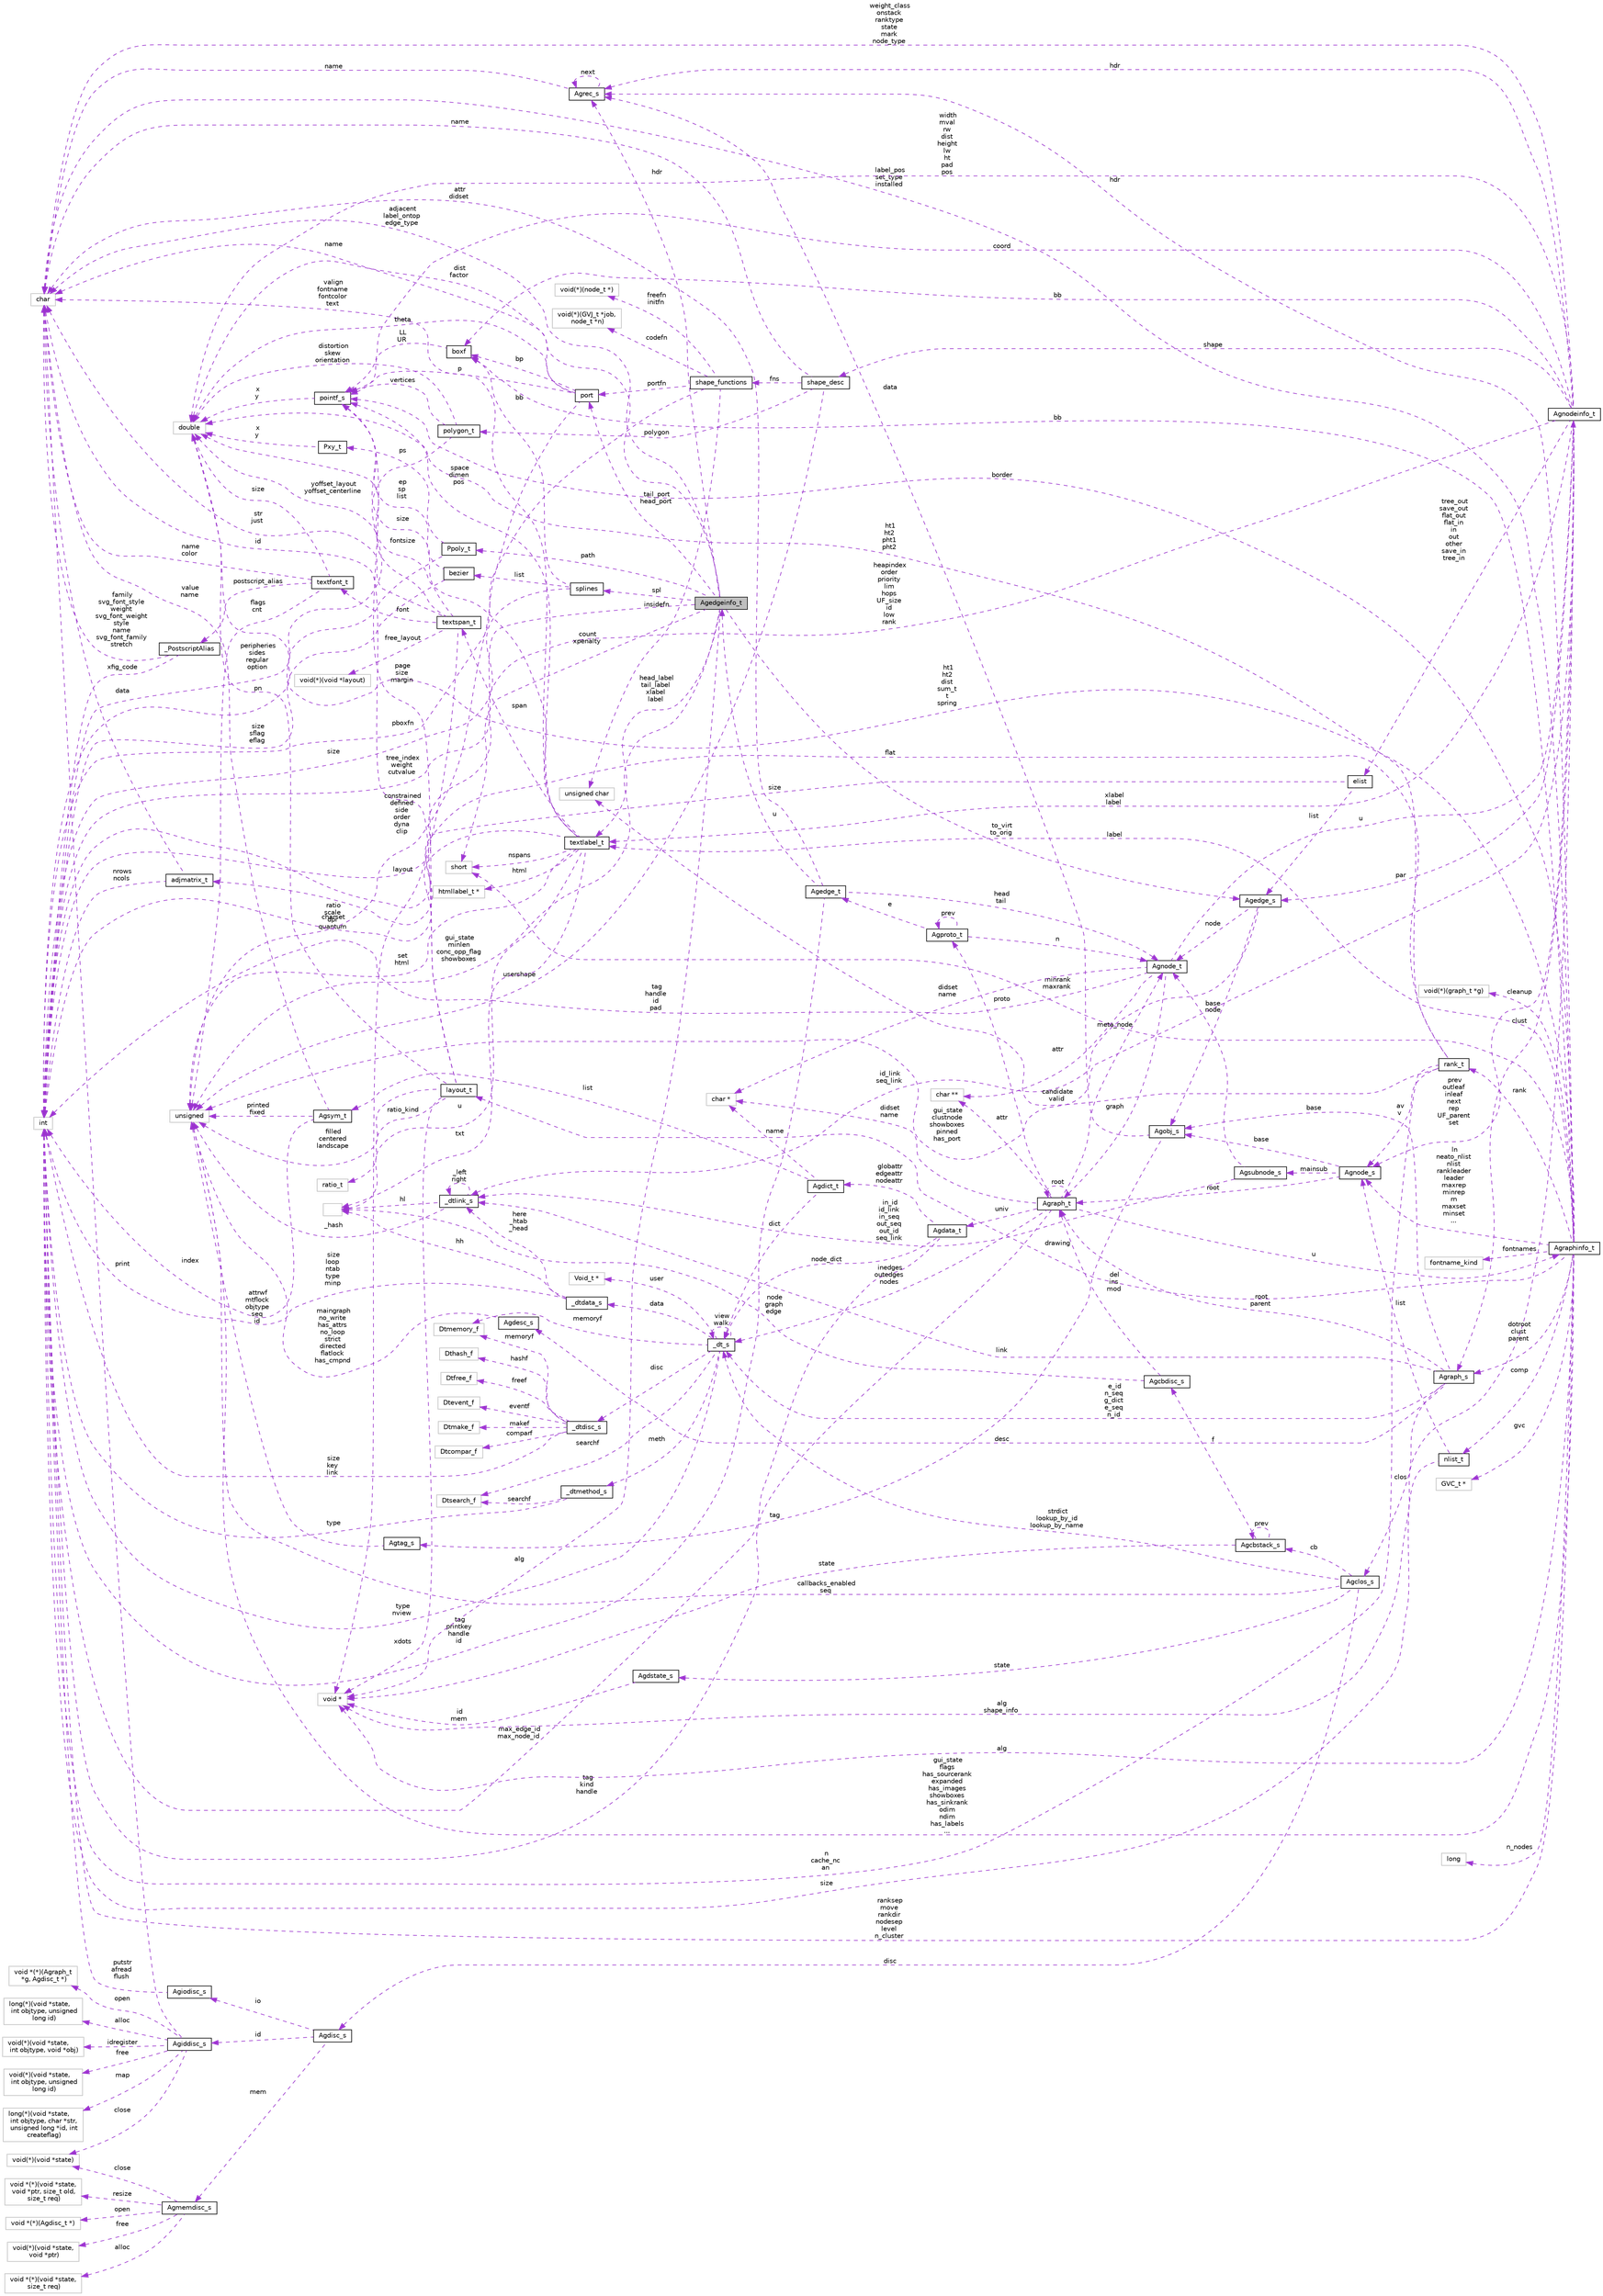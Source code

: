 digraph "Agedgeinfo_t"
{
  bgcolor="transparent";
  edge [fontname="Helvetica",fontsize="10",labelfontname="Helvetica",labelfontsize="10"];
  node [fontname="Helvetica",fontsize="10",shape=record];
  rankdir="LR";
  Node1 [label="Agedgeinfo_t",height=0.2,width=0.4,color="black", fillcolor="grey75", style="filled", fontcolor="black"];
  Node2 -> Node1 [dir="back",color="darkorchid3",fontsize="10",style="dashed",label=" hdr" ,fontname="Helvetica"];
  Node2 [label="Agrec_s",height=0.2,width=0.4,color="black",URL="$structAgrec__s.html"];
  Node2 -> Node2 [dir="back",color="darkorchid3",fontsize="10",style="dashed",label=" next" ,fontname="Helvetica"];
  Node3 -> Node2 [dir="back",color="darkorchid3",fontsize="10",style="dashed",label=" name" ,fontname="Helvetica"];
  Node3 [label="char",height=0.2,width=0.4,color="grey75"];
  Node4 -> Node1 [dir="back",color="darkorchid3",fontsize="10",style="dashed",label=" tail_port\nhead_port" ,fontname="Helvetica"];
  Node4 [label="port",height=0.2,width=0.4,color="black",URL="$structport.html"];
  Node5 -> Node4 [dir="back",color="darkorchid3",fontsize="10",style="dashed",label=" theta" ,fontname="Helvetica"];
  Node5 [label="double",height=0.2,width=0.4,color="grey75"];
  Node3 -> Node4 [dir="back",color="darkorchid3",fontsize="10",style="dashed",label=" name" ,fontname="Helvetica"];
  Node6 -> Node4 [dir="back",color="darkorchid3",fontsize="10",style="dashed",label=" bp" ,fontname="Helvetica"];
  Node6 [label="boxf",height=0.2,width=0.4,color="black",URL="$structboxf.html"];
  Node7 -> Node6 [dir="back",color="darkorchid3",fontsize="10",style="dashed",label=" LL\nUR" ,fontname="Helvetica"];
  Node7 [label="pointf_s",height=0.2,width=0.4,color="black",URL="$structpointf__s.html"];
  Node5 -> Node7 [dir="back",color="darkorchid3",fontsize="10",style="dashed",label=" x\ny" ,fontname="Helvetica"];
  Node8 -> Node4 [dir="back",color="darkorchid3",fontsize="10",style="dashed",label=" constrained\ndefined\nside\norder\ndyna\nclip" ,fontname="Helvetica"];
  Node8 [label="unsigned",height=0.2,width=0.4,color="grey75"];
  Node7 -> Node4 [dir="back",color="darkorchid3",fontsize="10",style="dashed",label=" p" ,fontname="Helvetica"];
  Node9 -> Node1 [dir="back",color="darkorchid3",fontsize="10",style="dashed",label=" path" ,fontname="Helvetica"];
  Node9 [label="Ppoly_t",height=0.2,width=0.4,color="black",URL="$structPpoly__t.html"];
  Node10 -> Node9 [dir="back",color="darkorchid3",fontsize="10",style="dashed",label=" ps" ,fontname="Helvetica"];
  Node10 [label="Pxy_t",height=0.2,width=0.4,color="black",URL="$structPxy__t.html"];
  Node5 -> Node10 [dir="back",color="darkorchid3",fontsize="10",style="dashed",label=" x\ny" ,fontname="Helvetica"];
  Node11 -> Node9 [dir="back",color="darkorchid3",fontsize="10",style="dashed",label=" pn" ,fontname="Helvetica"];
  Node11 [label="int",height=0.2,width=0.4,color="grey75"];
  Node5 -> Node1 [dir="back",color="darkorchid3",fontsize="10",style="dashed",label=" dist\nfactor" ,fontname="Helvetica"];
  Node12 -> Node1 [dir="back",color="darkorchid3",fontsize="10",style="dashed",label=" head_label\ntail_label\nxlabel\nlabel" ,fontname="Helvetica"];
  Node12 [label="textlabel_t",height=0.2,width=0.4,color="black",URL="$structtextlabel__t.html"];
  Node13 -> Node12 [dir="back",color="darkorchid3",fontsize="10",style="dashed",label=" html" ,fontname="Helvetica"];
  Node13 [label="htmllabel_t *",height=0.2,width=0.4,color="grey75"];
  Node5 -> Node12 [dir="back",color="darkorchid3",fontsize="10",style="dashed",label=" fontsize" ,fontname="Helvetica"];
  Node14 -> Node12 [dir="back",color="darkorchid3",fontsize="10",style="dashed",label=" nspans" ,fontname="Helvetica"];
  Node14 [label="short",height=0.2,width=0.4,color="grey75"];
  Node3 -> Node12 [dir="back",color="darkorchid3",fontsize="10",style="dashed",label=" valign\nfontname\nfontcolor\ntext" ,fontname="Helvetica"];
  Node15 -> Node12 [dir="back",color="darkorchid3",fontsize="10",style="dashed",label=" u" ,fontname="Helvetica"];
  Node15 [label="",height=0.2,width=0.4,color="grey75"];
  Node11 -> Node12 [dir="back",color="darkorchid3",fontsize="10",style="dashed",label=" charset" ,fontname="Helvetica"];
  Node15 -> Node12 [dir="back",color="darkorchid3",fontsize="10",style="dashed",label=" txt" ,fontname="Helvetica"];
  Node8 -> Node12 [dir="back",color="darkorchid3",fontsize="10",style="dashed",label=" set\nhtml" ,fontname="Helvetica"];
  Node16 -> Node12 [dir="back",color="darkorchid3",fontsize="10",style="dashed",label=" span" ,fontname="Helvetica"];
  Node16 [label="textspan_t",height=0.2,width=0.4,color="black",URL="$structtextspan__t.html"];
  Node17 -> Node16 [dir="back",color="darkorchid3",fontsize="10",style="dashed",label=" free_layout" ,fontname="Helvetica"];
  Node17 [label="void(*)(void *layout)",height=0.2,width=0.4,color="grey75"];
  Node5 -> Node16 [dir="back",color="darkorchid3",fontsize="10",style="dashed",label=" yoffset_layout\nyoffset_centerline" ,fontname="Helvetica"];
  Node18 -> Node16 [dir="back",color="darkorchid3",fontsize="10",style="dashed",label=" font" ,fontname="Helvetica"];
  Node18 [label="textfont_t",height=0.2,width=0.4,color="black",URL="$structtextfont__t.html"];
  Node5 -> Node18 [dir="back",color="darkorchid3",fontsize="10",style="dashed",label=" size" ,fontname="Helvetica"];
  Node3 -> Node18 [dir="back",color="darkorchid3",fontsize="10",style="dashed",label=" name\ncolor" ,fontname="Helvetica"];
  Node19 -> Node18 [dir="back",color="darkorchid3",fontsize="10",style="dashed",label=" postscript_alias" ,fontname="Helvetica"];
  Node19 [label="_PostscriptAlias",height=0.2,width=0.4,color="black",URL="$struct__PostscriptAlias.html"];
  Node3 -> Node19 [dir="back",color="darkorchid3",fontsize="10",style="dashed",label=" family\nsvg_font_style\nweight\nsvg_font_weight\nstyle\nname\nsvg_font_family\nstretch" ,fontname="Helvetica"];
  Node11 -> Node19 [dir="back",color="darkorchid3",fontsize="10",style="dashed",label=" xfig_code" ,fontname="Helvetica"];
  Node8 -> Node18 [dir="back",color="darkorchid3",fontsize="10",style="dashed",label=" flags\ncnt" ,fontname="Helvetica"];
  Node3 -> Node16 [dir="back",color="darkorchid3",fontsize="10",style="dashed",label=" str\njust" ,fontname="Helvetica"];
  Node20 -> Node16 [dir="back",color="darkorchid3",fontsize="10",style="dashed",label=" layout" ,fontname="Helvetica"];
  Node20 [label="void *",height=0.2,width=0.4,color="grey75"];
  Node7 -> Node16 [dir="back",color="darkorchid3",fontsize="10",style="dashed",label=" size" ,fontname="Helvetica"];
  Node7 -> Node12 [dir="back",color="darkorchid3",fontsize="10",style="dashed",label=" space\ndimen\npos" ,fontname="Helvetica"];
  Node21 -> Node1 [dir="back",color="darkorchid3",fontsize="10",style="dashed",label=" spl" ,fontname="Helvetica"];
  Node21 [label="splines",height=0.2,width=0.4,color="black",URL="$structsplines.html"];
  Node11 -> Node21 [dir="back",color="darkorchid3",fontsize="10",style="dashed",label=" size" ,fontname="Helvetica"];
  Node6 -> Node21 [dir="back",color="darkorchid3",fontsize="10",style="dashed",label=" bb" ,fontname="Helvetica"];
  Node22 -> Node21 [dir="back",color="darkorchid3",fontsize="10",style="dashed",label=" list" ,fontname="Helvetica"];
  Node22 [label="bezier",height=0.2,width=0.4,color="black",URL="$structbezier.html"];
  Node11 -> Node22 [dir="back",color="darkorchid3",fontsize="10",style="dashed",label=" size\nsflag\neflag" ,fontname="Helvetica"];
  Node7 -> Node22 [dir="back",color="darkorchid3",fontsize="10",style="dashed",label=" ep\nsp\nlist" ,fontname="Helvetica"];
  Node14 -> Node1 [dir="back",color="darkorchid3",fontsize="10",style="dashed",label=" count\nxpenalty" ,fontname="Helvetica"];
  Node3 -> Node1 [dir="back",color="darkorchid3",fontsize="10",style="dashed",label=" adjacent\nlabel_ontop\nedge_type" ,fontname="Helvetica"];
  Node11 -> Node1 [dir="back",color="darkorchid3",fontsize="10",style="dashed",label=" tree_index\nweight\ncutvalue" ,fontname="Helvetica"];
  Node8 -> Node1 [dir="back",color="darkorchid3",fontsize="10",style="dashed",label=" gui_state\nminlen\nconc_opp_flag\nshowboxes" ,fontname="Helvetica"];
  Node20 -> Node1 [dir="back",color="darkorchid3",fontsize="10",style="dashed",label=" alg" ,fontname="Helvetica"];
  Node23 -> Node1 [dir="back",color="darkorchid3",fontsize="10",style="dashed",label=" to_virt\nto_orig" ,fontname="Helvetica"];
  Node23 [label="Agedge_s",height=0.2,width=0.4,color="black",URL="$structAgedge__s.html"];
  Node24 -> Node23 [dir="back",color="darkorchid3",fontsize="10",style="dashed",label=" id_link\nseq_link" ,fontname="Helvetica"];
  Node24 [label="_dtlink_s",height=0.2,width=0.4,color="black",URL="$struct__dtlink__s.html"];
  Node24 -> Node24 [dir="back",color="darkorchid3",fontsize="10",style="dashed",label=" _left\nright" ,fontname="Helvetica"];
  Node15 -> Node24 [dir="back",color="darkorchid3",fontsize="10",style="dashed",label=" hl" ,fontname="Helvetica"];
  Node8 -> Node24 [dir="back",color="darkorchid3",fontsize="10",style="dashed",label=" _hash" ,fontname="Helvetica"];
  Node25 -> Node23 [dir="back",color="darkorchid3",fontsize="10",style="dashed",label=" node" ,fontname="Helvetica"];
  Node25 [label="Agnode_t",height=0.2,width=0.4,color="black",URL="$structAgnode__t.html"];
  Node26 -> Node25 [dir="back",color="darkorchid3",fontsize="10",style="dashed",label=" u" ,fontname="Helvetica"];
  Node26 [label="Agnodeinfo_t",height=0.2,width=0.4,color="black",URL="$structAgnodeinfo__t.html"];
  Node2 -> Node26 [dir="back",color="darkorchid3",fontsize="10",style="dashed",label=" hdr" ,fontname="Helvetica"];
  Node12 -> Node26 [dir="back",color="darkorchid3",fontsize="10",style="dashed",label=" xlabel\nlabel" ,fontname="Helvetica"];
  Node5 -> Node26 [dir="back",color="darkorchid3",fontsize="10",style="dashed",label=" width\nmval\nrw\ndist\nheight\nlw\nht\npad\npos" ,fontname="Helvetica"];
  Node27 -> Node26 [dir="back",color="darkorchid3",fontsize="10",style="dashed",label=" clust" ,fontname="Helvetica"];
  Node27 [label="Agraph_s",height=0.2,width=0.4,color="black",URL="$structAgraph__s.html"];
  Node24 -> Node27 [dir="back",color="darkorchid3",fontsize="10",style="dashed",label=" link" ,fontname="Helvetica"];
  Node28 -> Node27 [dir="back",color="darkorchid3",fontsize="10",style="dashed",label=" root\nparent" ,fontname="Helvetica"];
  Node28 [label="Agraph_t",height=0.2,width=0.4,color="black",URL="$structAgraph__t.html"];
  Node29 -> Node28 [dir="back",color="darkorchid3",fontsize="10",style="dashed",label=" attr" ,fontname="Helvetica"];
  Node29 [label="char **",height=0.2,width=0.4,color="grey75"];
  Node28 -> Node28 [dir="back",color="darkorchid3",fontsize="10",style="dashed",label=" root" ,fontname="Helvetica"];
  Node25 -> Node28 [dir="back",color="darkorchid3",fontsize="10",style="dashed",label=" meta_node" ,fontname="Helvetica"];
  Node30 -> Node28 [dir="back",color="darkorchid3",fontsize="10",style="dashed",label=" u" ,fontname="Helvetica"];
  Node30 [label="Agraphinfo_t",height=0.2,width=0.4,color="black",URL="$structAgraphinfo__t.html"];
  Node31 -> Node30 [dir="back",color="darkorchid3",fontsize="10",style="dashed",label=" cleanup" ,fontname="Helvetica"];
  Node31 [label="void(*)(graph_t *g)",height=0.2,width=0.4,color="grey75"];
  Node2 -> Node30 [dir="back",color="darkorchid3",fontsize="10",style="dashed",label=" hdr" ,fontname="Helvetica"];
  Node32 -> Node30 [dir="back",color="darkorchid3",fontsize="10",style="dashed",label=" rank" ,fontname="Helvetica"];
  Node32 [label="rank_t",height=0.2,width=0.4,color="black",URL="$structrank__t.html"];
  Node5 -> Node32 [dir="back",color="darkorchid3",fontsize="10",style="dashed",label=" ht1\nht2\npht1\npht2" ,fontname="Helvetica"];
  Node33 -> Node32 [dir="back",color="darkorchid3",fontsize="10",style="dashed",label=" candidate\nvalid" ,fontname="Helvetica"];
  Node33 [label="unsigned char",height=0.2,width=0.4,color="grey75"];
  Node34 -> Node32 [dir="back",color="darkorchid3",fontsize="10",style="dashed",label=" av\nv" ,fontname="Helvetica"];
  Node34 [label="Agnode_s",height=0.2,width=0.4,color="black",URL="$structAgnode__s.html"];
  Node28 -> Node34 [dir="back",color="darkorchid3",fontsize="10",style="dashed",label=" root" ,fontname="Helvetica"];
  Node35 -> Node34 [dir="back",color="darkorchid3",fontsize="10",style="dashed",label=" base" ,fontname="Helvetica"];
  Node35 [label="Agobj_s",height=0.2,width=0.4,color="black",URL="$structAgobj__s.html"];
  Node2 -> Node35 [dir="back",color="darkorchid3",fontsize="10",style="dashed",label=" data" ,fontname="Helvetica"];
  Node36 -> Node35 [dir="back",color="darkorchid3",fontsize="10",style="dashed",label=" tag" ,fontname="Helvetica"];
  Node36 [label="Agtag_s",height=0.2,width=0.4,color="black",URL="$structAgtag__s.html"];
  Node8 -> Node36 [dir="back",color="darkorchid3",fontsize="10",style="dashed",label=" attrwf\nmtflock\nobjtype\nseq\nid" ,fontname="Helvetica"];
  Node37 -> Node34 [dir="back",color="darkorchid3",fontsize="10",style="dashed",label=" mainsub" ,fontname="Helvetica"];
  Node37 [label="Agsubnode_s",height=0.2,width=0.4,color="black",URL="$structAgsubnode__s.html"];
  Node24 -> Node37 [dir="back",color="darkorchid3",fontsize="10",style="dashed",label=" in_id\nid_link\nin_seq\nout_seq\nout_id\nseq_link" ,fontname="Helvetica"];
  Node25 -> Node37 [dir="back",color="darkorchid3",fontsize="10",style="dashed",label=" node" ,fontname="Helvetica"];
  Node11 -> Node32 [dir="back",color="darkorchid3",fontsize="10",style="dashed",label=" n\ncache_nc\nan" ,fontname="Helvetica"];
  Node38 -> Node32 [dir="back",color="darkorchid3",fontsize="10",style="dashed",label=" flat" ,fontname="Helvetica"];
  Node38 [label="adjmatrix_t",height=0.2,width=0.4,color="black",URL="$structadjmatrix__t.html"];
  Node3 -> Node38 [dir="back",color="darkorchid3",fontsize="10",style="dashed",label=" data" ,fontname="Helvetica"];
  Node11 -> Node38 [dir="back",color="darkorchid3",fontsize="10",style="dashed",label=" nrows\nncols" ,fontname="Helvetica"];
  Node39 -> Node30 [dir="back",color="darkorchid3",fontsize="10",style="dashed",label=" drawing" ,fontname="Helvetica"];
  Node39 [label="layout_t",height=0.2,width=0.4,color="black",URL="$structlayout__t.html"];
  Node40 -> Node39 [dir="back",color="darkorchid3",fontsize="10",style="dashed",label=" ratio_kind" ,fontname="Helvetica"];
  Node40 [label="ratio_t",height=0.2,width=0.4,color="grey75"];
  Node5 -> Node39 [dir="back",color="darkorchid3",fontsize="10",style="dashed",label=" ratio\nscale\ndpi\nquantum" ,fontname="Helvetica"];
  Node3 -> Node39 [dir="back",color="darkorchid3",fontsize="10",style="dashed",label=" id" ,fontname="Helvetica"];
  Node8 -> Node39 [dir="back",color="darkorchid3",fontsize="10",style="dashed",label=" filled\ncentered\nlandscape" ,fontname="Helvetica"];
  Node20 -> Node39 [dir="back",color="darkorchid3",fontsize="10",style="dashed",label=" xdots" ,fontname="Helvetica"];
  Node7 -> Node39 [dir="back",color="darkorchid3",fontsize="10",style="dashed",label=" page\nsize\nmargin" ,fontname="Helvetica"];
  Node41 -> Node30 [dir="back",color="darkorchid3",fontsize="10",style="dashed",label=" fontnames" ,fontname="Helvetica"];
  Node41 [label="fontname_kind",height=0.2,width=0.4,color="grey75"];
  Node5 -> Node30 [dir="back",color="darkorchid3",fontsize="10",style="dashed",label=" ht1\nht2\ndist\nsum_t\nt\nspring" ,fontname="Helvetica"];
  Node12 -> Node30 [dir="back",color="darkorchid3",fontsize="10",style="dashed",label=" label" ,fontname="Helvetica"];
  Node27 -> Node30 [dir="back",color="darkorchid3",fontsize="10",style="dashed",label=" dotroot\nclust\nparent" ,fontname="Helvetica"];
  Node34 -> Node30 [dir="back",color="darkorchid3",fontsize="10",style="dashed",label=" ln\nneato_nlist\nnlist\nrankleader\nleader\nmaxrep\nminrep\nrn\nmaxset\nminset\n..." ,fontname="Helvetica"];
  Node3 -> Node30 [dir="back",color="darkorchid3",fontsize="10",style="dashed",label=" label_pos\nset_type\ninstalled" ,fontname="Helvetica"];
  Node14 -> Node30 [dir="back",color="darkorchid3",fontsize="10",style="dashed",label=" minrank\nmaxrank" ,fontname="Helvetica"];
  Node42 -> Node30 [dir="back",color="darkorchid3",fontsize="10",style="dashed",label=" comp" ,fontname="Helvetica"];
  Node42 [label="nlist_t",height=0.2,width=0.4,color="black",URL="$structnlist__t.html"];
  Node34 -> Node42 [dir="back",color="darkorchid3",fontsize="10",style="dashed",label=" list" ,fontname="Helvetica"];
  Node11 -> Node42 [dir="back",color="darkorchid3",fontsize="10",style="dashed",label=" size" ,fontname="Helvetica"];
  Node11 -> Node30 [dir="back",color="darkorchid3",fontsize="10",style="dashed",label=" ranksep\nmove\nrankdir\nnodesep\nlevel\nn_cluster" ,fontname="Helvetica"];
  Node6 -> Node30 [dir="back",color="darkorchid3",fontsize="10",style="dashed",label=" bb" ,fontname="Helvetica"];
  Node43 -> Node30 [dir="back",color="darkorchid3",fontsize="10",style="dashed",label=" n_nodes" ,fontname="Helvetica"];
  Node43 [label="long",height=0.2,width=0.4,color="grey75"];
  Node8 -> Node30 [dir="back",color="darkorchid3",fontsize="10",style="dashed",label=" gui_state\nflags\nhas_sourcerank\nexpanded\nhas_images\nshowboxes\nhas_sinkrank\nodim\nndim\nhas_labels\n..." ,fontname="Helvetica"];
  Node44 -> Node30 [dir="back",color="darkorchid3",fontsize="10",style="dashed",label=" gvc" ,fontname="Helvetica"];
  Node44 [label="GVC_t *",height=0.2,width=0.4,color="grey75"];
  Node20 -> Node30 [dir="back",color="darkorchid3",fontsize="10",style="dashed",label=" alg" ,fontname="Helvetica"];
  Node7 -> Node30 [dir="back",color="darkorchid3",fontsize="10",style="dashed",label=" border" ,fontname="Helvetica"];
  Node45 -> Node28 [dir="back",color="darkorchid3",fontsize="10",style="dashed",label=" proto" ,fontname="Helvetica"];
  Node45 [label="Agproto_t",height=0.2,width=0.4,color="black",URL="$structAgproto__t.html"];
  Node46 -> Node45 [dir="back",color="darkorchid3",fontsize="10",style="dashed",label=" e" ,fontname="Helvetica"];
  Node46 [label="Agedge_t",height=0.2,width=0.4,color="black",URL="$structAgedge__t.html"];
  Node25 -> Node46 [dir="back",color="darkorchid3",fontsize="10",style="dashed",label=" head\ntail" ,fontname="Helvetica"];
  Node3 -> Node46 [dir="back",color="darkorchid3",fontsize="10",style="dashed",label=" attr\ndidset" ,fontname="Helvetica"];
  Node11 -> Node46 [dir="back",color="darkorchid3",fontsize="10",style="dashed",label=" tag\nprintkey\nhandle\nid" ,fontname="Helvetica"];
  Node1 -> Node46 [dir="back",color="darkorchid3",fontsize="10",style="dashed",label=" u" ,fontname="Helvetica"];
  Node25 -> Node45 [dir="back",color="darkorchid3",fontsize="10",style="dashed",label=" n" ,fontname="Helvetica"];
  Node45 -> Node45 [dir="back",color="darkorchid3",fontsize="10",style="dashed",label=" prev" ,fontname="Helvetica"];
  Node47 -> Node28 [dir="back",color="darkorchid3",fontsize="10",style="dashed",label=" univ" ,fontname="Helvetica"];
  Node47 [label="Agdata_t",height=0.2,width=0.4,color="black",URL="$structAgdata__t.html"];
  Node48 -> Node47 [dir="back",color="darkorchid3",fontsize="10",style="dashed",label=" globattr\nedgeattr\nnodeattr" ,fontname="Helvetica"];
  Node48 [label="Agdict_t",height=0.2,width=0.4,color="black",URL="$structAgdict__t.html"];
  Node49 -> Node48 [dir="back",color="darkorchid3",fontsize="10",style="dashed",label=" list" ,fontname="Helvetica"];
  Node49 [label="Agsym_t",height=0.2,width=0.4,color="black",URL="$structAgsym__t.html"];
  Node3 -> Node49 [dir="back",color="darkorchid3",fontsize="10",style="dashed",label=" value\nname" ,fontname="Helvetica"];
  Node11 -> Node49 [dir="back",color="darkorchid3",fontsize="10",style="dashed",label=" index" ,fontname="Helvetica"];
  Node8 -> Node49 [dir="back",color="darkorchid3",fontsize="10",style="dashed",label=" printed\nfixed" ,fontname="Helvetica"];
  Node50 -> Node48 [dir="back",color="darkorchid3",fontsize="10",style="dashed",label=" dict" ,fontname="Helvetica"];
  Node50 [label="_dt_s",height=0.2,width=0.4,color="black",URL="$struct__dt__s.html"];
  Node51 -> Node50 [dir="back",color="darkorchid3",fontsize="10",style="dashed",label=" disc" ,fontname="Helvetica"];
  Node51 [label="_dtdisc_s",height=0.2,width=0.4,color="black",URL="$struct__dtdisc__s.html"];
  Node52 -> Node51 [dir="back",color="darkorchid3",fontsize="10",style="dashed",label=" freef" ,fontname="Helvetica"];
  Node52 [label="Dtfree_f",height=0.2,width=0.4,color="grey75"];
  Node53 -> Node51 [dir="back",color="darkorchid3",fontsize="10",style="dashed",label=" eventf" ,fontname="Helvetica"];
  Node53 [label="Dtevent_f",height=0.2,width=0.4,color="grey75"];
  Node54 -> Node51 [dir="back",color="darkorchid3",fontsize="10",style="dashed",label=" makef" ,fontname="Helvetica"];
  Node54 [label="Dtmake_f",height=0.2,width=0.4,color="grey75"];
  Node55 -> Node51 [dir="back",color="darkorchid3",fontsize="10",style="dashed",label=" comparf" ,fontname="Helvetica"];
  Node55 [label="Dtcompar_f",height=0.2,width=0.4,color="grey75"];
  Node11 -> Node51 [dir="back",color="darkorchid3",fontsize="10",style="dashed",label=" size\nkey\nlink" ,fontname="Helvetica"];
  Node56 -> Node51 [dir="back",color="darkorchid3",fontsize="10",style="dashed",label=" memoryf" ,fontname="Helvetica"];
  Node56 [label="Dtmemory_f",height=0.2,width=0.4,color="grey75"];
  Node57 -> Node51 [dir="back",color="darkorchid3",fontsize="10",style="dashed",label=" hashf" ,fontname="Helvetica"];
  Node57 [label="Dthash_f",height=0.2,width=0.4,color="grey75"];
  Node58 -> Node50 [dir="back",color="darkorchid3",fontsize="10",style="dashed",label=" data" ,fontname="Helvetica"];
  Node58 [label="_dtdata_s",height=0.2,width=0.4,color="black",URL="$struct__dtdata__s.html"];
  Node15 -> Node58 [dir="back",color="darkorchid3",fontsize="10",style="dashed",label=" hh" ,fontname="Helvetica"];
  Node24 -> Node58 [dir="back",color="darkorchid3",fontsize="10",style="dashed",label=" here\n_htab\n_head" ,fontname="Helvetica"];
  Node11 -> Node58 [dir="back",color="darkorchid3",fontsize="10",style="dashed",label=" size\nloop\nntab\ntype\nminp" ,fontname="Helvetica"];
  Node59 -> Node50 [dir="back",color="darkorchid3",fontsize="10",style="dashed",label=" user" ,fontname="Helvetica"];
  Node59 [label="Void_t *",height=0.2,width=0.4,color="grey75"];
  Node11 -> Node50 [dir="back",color="darkorchid3",fontsize="10",style="dashed",label=" type\nnview" ,fontname="Helvetica"];
  Node50 -> Node50 [dir="back",color="darkorchid3",fontsize="10",style="dashed",label=" view\nwalk" ,fontname="Helvetica"];
  Node56 -> Node50 [dir="back",color="darkorchid3",fontsize="10",style="dashed",label=" memoryf" ,fontname="Helvetica"];
  Node60 -> Node50 [dir="back",color="darkorchid3",fontsize="10",style="dashed",label=" searchf" ,fontname="Helvetica"];
  Node60 [label="Dtsearch_f",height=0.2,width=0.4,color="grey75"];
  Node61 -> Node50 [dir="back",color="darkorchid3",fontsize="10",style="dashed",label=" meth" ,fontname="Helvetica"];
  Node61 [label="_dtmethod_s",height=0.2,width=0.4,color="black",URL="$struct__dtmethod__s.html"];
  Node11 -> Node61 [dir="back",color="darkorchid3",fontsize="10",style="dashed",label=" type" ,fontname="Helvetica"];
  Node60 -> Node61 [dir="back",color="darkorchid3",fontsize="10",style="dashed",label=" searchf" ,fontname="Helvetica"];
  Node62 -> Node48 [dir="back",color="darkorchid3",fontsize="10",style="dashed",label=" name" ,fontname="Helvetica"];
  Node62 [label="char *",height=0.2,width=0.4,color="grey75"];
  Node11 -> Node47 [dir="back",color="darkorchid3",fontsize="10",style="dashed",label=" max_edge_id\nmax_node_id" ,fontname="Helvetica"];
  Node50 -> Node47 [dir="back",color="darkorchid3",fontsize="10",style="dashed",label=" node_dict" ,fontname="Helvetica"];
  Node11 -> Node28 [dir="back",color="darkorchid3",fontsize="10",style="dashed",label=" tag\nkind\nhandle" ,fontname="Helvetica"];
  Node50 -> Node28 [dir="back",color="darkorchid3",fontsize="10",style="dashed",label=" inedges\noutedges\nnodes" ,fontname="Helvetica"];
  Node62 -> Node28 [dir="back",color="darkorchid3",fontsize="10",style="dashed",label=" didset\nname" ,fontname="Helvetica"];
  Node63 -> Node27 [dir="back",color="darkorchid3",fontsize="10",style="dashed",label=" desc" ,fontname="Helvetica"];
  Node63 [label="Agdesc_s",height=0.2,width=0.4,color="black",URL="$structAgdesc__s.html"];
  Node8 -> Node63 [dir="back",color="darkorchid3",fontsize="10",style="dashed",label=" maingraph\nno_write\nhas_attrs\nno_loop\nstrict\ndirected\nflatlock\nhas_cmpnd" ,fontname="Helvetica"];
  Node35 -> Node27 [dir="back",color="darkorchid3",fontsize="10",style="dashed",label=" base" ,fontname="Helvetica"];
  Node50 -> Node27 [dir="back",color="darkorchid3",fontsize="10",style="dashed",label=" e_id\nn_seq\ng_dict\ne_seq\nn_id" ,fontname="Helvetica"];
  Node64 -> Node27 [dir="back",color="darkorchid3",fontsize="10",style="dashed",label=" clos" ,fontname="Helvetica"];
  Node64 [label="Agclos_s",height=0.2,width=0.4,color="black",URL="$structAgclos__s.html"];
  Node65 -> Node64 [dir="back",color="darkorchid3",fontsize="10",style="dashed",label=" cb" ,fontname="Helvetica"];
  Node65 [label="Agcbstack_s",height=0.2,width=0.4,color="black",URL="$structAgcbstack__s.html"];
  Node65 -> Node65 [dir="back",color="darkorchid3",fontsize="10",style="dashed",label=" prev" ,fontname="Helvetica"];
  Node20 -> Node65 [dir="back",color="darkorchid3",fontsize="10",style="dashed",label=" state" ,fontname="Helvetica"];
  Node66 -> Node65 [dir="back",color="darkorchid3",fontsize="10",style="dashed",label=" f" ,fontname="Helvetica"];
  Node66 [label="Agcbdisc_s",height=0.2,width=0.4,color="black",URL="$structAgcbdisc__s.html"];
  Node28 -> Node66 [dir="back",color="darkorchid3",fontsize="10",style="dashed",label=" del\nins\nmod" ,fontname="Helvetica"];
  Node15 -> Node66 [dir="back",color="darkorchid3",fontsize="10",style="dashed",label=" node\ngraph\nedge" ,fontname="Helvetica"];
  Node67 -> Node64 [dir="back",color="darkorchid3",fontsize="10",style="dashed",label=" disc" ,fontname="Helvetica"];
  Node67 [label="Agdisc_s",height=0.2,width=0.4,color="black",URL="$structAgdisc__s.html"];
  Node68 -> Node67 [dir="back",color="darkorchid3",fontsize="10",style="dashed",label=" io" ,fontname="Helvetica"];
  Node68 [label="Agiodisc_s",height=0.2,width=0.4,color="black",URL="$structAgiodisc__s.html"];
  Node11 -> Node68 [dir="back",color="darkorchid3",fontsize="10",style="dashed",label=" putstr\nafread\nflush" ,fontname="Helvetica"];
  Node69 -> Node67 [dir="back",color="darkorchid3",fontsize="10",style="dashed",label=" id" ,fontname="Helvetica"];
  Node69 [label="Agiddisc_s",height=0.2,width=0.4,color="black",URL="$structAgiddisc__s.html"];
  Node70 -> Node69 [dir="back",color="darkorchid3",fontsize="10",style="dashed",label=" free" ,fontname="Helvetica"];
  Node70 [label="void(*)(void *state,\l int objtype, unsigned\l long id)",height=0.2,width=0.4,color="grey75"];
  Node71 -> Node69 [dir="back",color="darkorchid3",fontsize="10",style="dashed",label=" map" ,fontname="Helvetica"];
  Node71 [label="long(*)(void *state,\l int objtype, char *str,\l unsigned long *id, int\l createflag)",height=0.2,width=0.4,color="grey75"];
  Node72 -> Node69 [dir="back",color="darkorchid3",fontsize="10",style="dashed",label=" open" ,fontname="Helvetica"];
  Node72 [label="void *(*)(Agraph_t\l *g, Agdisc_t *)",height=0.2,width=0.4,color="grey75"];
  Node3 -> Node69 [dir="back",color="darkorchid3",fontsize="10",style="dashed",label=" print" ,fontname="Helvetica"];
  Node73 -> Node69 [dir="back",color="darkorchid3",fontsize="10",style="dashed",label=" alloc" ,fontname="Helvetica"];
  Node73 [label="long(*)(void *state,\l int objtype, unsigned\l long id)",height=0.2,width=0.4,color="grey75"];
  Node74 -> Node69 [dir="back",color="darkorchid3",fontsize="10",style="dashed",label=" close" ,fontname="Helvetica"];
  Node74 [label="void(*)(void *state)",height=0.2,width=0.4,color="grey75"];
  Node75 -> Node69 [dir="back",color="darkorchid3",fontsize="10",style="dashed",label=" idregister" ,fontname="Helvetica"];
  Node75 [label="void(*)(void *state,\l int objtype, void *obj)",height=0.2,width=0.4,color="grey75"];
  Node76 -> Node67 [dir="back",color="darkorchid3",fontsize="10",style="dashed",label=" mem" ,fontname="Helvetica"];
  Node76 [label="Agmemdisc_s",height=0.2,width=0.4,color="black",URL="$structAgmemdisc__s.html"];
  Node77 -> Node76 [dir="back",color="darkorchid3",fontsize="10",style="dashed",label=" free" ,fontname="Helvetica"];
  Node77 [label="void(*)(void *state,\l void *ptr)",height=0.2,width=0.4,color="grey75"];
  Node78 -> Node76 [dir="back",color="darkorchid3",fontsize="10",style="dashed",label=" alloc" ,fontname="Helvetica"];
  Node78 [label="void *(*)(void *state,\l size_t req)",height=0.2,width=0.4,color="grey75"];
  Node74 -> Node76 [dir="back",color="darkorchid3",fontsize="10",style="dashed",label=" close" ,fontname="Helvetica"];
  Node79 -> Node76 [dir="back",color="darkorchid3",fontsize="10",style="dashed",label=" resize" ,fontname="Helvetica"];
  Node79 [label="void *(*)(void *state,\l void *ptr, size_t old,\l size_t req)",height=0.2,width=0.4,color="grey75"];
  Node80 -> Node76 [dir="back",color="darkorchid3",fontsize="10",style="dashed",label=" open" ,fontname="Helvetica"];
  Node80 [label="void *(*)(Agdisc_t *)",height=0.2,width=0.4,color="grey75"];
  Node50 -> Node64 [dir="back",color="darkorchid3",fontsize="10",style="dashed",label=" strdict\nlookup_by_id\nlookup_by_name" ,fontname="Helvetica"];
  Node8 -> Node64 [dir="back",color="darkorchid3",fontsize="10",style="dashed",label=" callbacks_enabled\nseq" ,fontname="Helvetica"];
  Node81 -> Node64 [dir="back",color="darkorchid3",fontsize="10",style="dashed",label=" state" ,fontname="Helvetica"];
  Node81 [label="Agdstate_s",height=0.2,width=0.4,color="black",URL="$structAgdstate__s.html"];
  Node20 -> Node81 [dir="back",color="darkorchid3",fontsize="10",style="dashed",label=" id\nmem" ,fontname="Helvetica"];
  Node34 -> Node26 [dir="back",color="darkorchid3",fontsize="10",style="dashed",label=" prev\noutleaf\ninleaf\nnext\nrep\nUF_parent\nset" ,fontname="Helvetica"];
  Node3 -> Node26 [dir="back",color="darkorchid3",fontsize="10",style="dashed",label=" weight_class\nonstack\nranktype\nstate\nmark\nnode_type" ,fontname="Helvetica"];
  Node11 -> Node26 [dir="back",color="darkorchid3",fontsize="10",style="dashed",label=" heapindex\norder\npriority\nlim\nhops\nUF_size\nid\nlow\nrank" ,fontname="Helvetica"];
  Node6 -> Node26 [dir="back",color="darkorchid3",fontsize="10",style="dashed",label=" bb" ,fontname="Helvetica"];
  Node82 -> Node26 [dir="back",color="darkorchid3",fontsize="10",style="dashed",label=" tree_out\nsave_out\nflat_out\nflat_in\nin\nout\nother\nsave_in\ntree_in" ,fontname="Helvetica"];
  Node82 [label="elist",height=0.2,width=0.4,color="black",URL="$structelist.html"];
  Node11 -> Node82 [dir="back",color="darkorchid3",fontsize="10",style="dashed",label=" size" ,fontname="Helvetica"];
  Node23 -> Node82 [dir="back",color="darkorchid3",fontsize="10",style="dashed",label=" list" ,fontname="Helvetica"];
  Node8 -> Node26 [dir="back",color="darkorchid3",fontsize="10",style="dashed",label=" gui_state\nclustnode\nshowboxes\npinned\nhas_port" ,fontname="Helvetica"];
  Node20 -> Node26 [dir="back",color="darkorchid3",fontsize="10",style="dashed",label=" alg\nshape_info" ,fontname="Helvetica"];
  Node83 -> Node26 [dir="back",color="darkorchid3",fontsize="10",style="dashed",label=" shape" ,fontname="Helvetica"];
  Node83 [label="shape_desc",height=0.2,width=0.4,color="black",URL="$structshape__desc.html"];
  Node3 -> Node83 [dir="back",color="darkorchid3",fontsize="10",style="dashed",label=" name" ,fontname="Helvetica"];
  Node84 -> Node83 [dir="back",color="darkorchid3",fontsize="10",style="dashed",label=" fns" ,fontname="Helvetica"];
  Node84 [label="shape_functions",height=0.2,width=0.4,color="black",URL="$structshape__functions.html"];
  Node4 -> Node84 [dir="back",color="darkorchid3",fontsize="10",style="dashed",label=" portfn" ,fontname="Helvetica"];
  Node33 -> Node84 [dir="back",color="darkorchid3",fontsize="10",style="dashed",label=" insidefn" ,fontname="Helvetica"];
  Node11 -> Node84 [dir="back",color="darkorchid3",fontsize="10",style="dashed",label=" pboxfn" ,fontname="Helvetica"];
  Node85 -> Node84 [dir="back",color="darkorchid3",fontsize="10",style="dashed",label=" freefn\ninitfn" ,fontname="Helvetica"];
  Node85 [label="void(*)(node_t *)",height=0.2,width=0.4,color="grey75"];
  Node86 -> Node84 [dir="back",color="darkorchid3",fontsize="10",style="dashed",label=" codefn" ,fontname="Helvetica"];
  Node86 [label="void(*)(GVJ_t *job,\l node_t *n)",height=0.2,width=0.4,color="grey75"];
  Node87 -> Node83 [dir="back",color="darkorchid3",fontsize="10",style="dashed",label=" polygon" ,fontname="Helvetica"];
  Node87 [label="polygon_t",height=0.2,width=0.4,color="black",URL="$structpolygon__t.html"];
  Node5 -> Node87 [dir="back",color="darkorchid3",fontsize="10",style="dashed",label=" distortion\nskew\norientation" ,fontname="Helvetica"];
  Node11 -> Node87 [dir="back",color="darkorchid3",fontsize="10",style="dashed",label=" peripheries\nsides\nregular\noption" ,fontname="Helvetica"];
  Node7 -> Node87 [dir="back",color="darkorchid3",fontsize="10",style="dashed",label=" vertices" ,fontname="Helvetica"];
  Node8 -> Node83 [dir="back",color="darkorchid3",fontsize="10",style="dashed",label=" usershape" ,fontname="Helvetica"];
  Node23 -> Node26 [dir="back",color="darkorchid3",fontsize="10",style="dashed",label=" par" ,fontname="Helvetica"];
  Node7 -> Node26 [dir="back",color="darkorchid3",fontsize="10",style="dashed",label=" coord" ,fontname="Helvetica"];
  Node29 -> Node25 [dir="back",color="darkorchid3",fontsize="10",style="dashed",label=" attr" ,fontname="Helvetica"];
  Node28 -> Node25 [dir="back",color="darkorchid3",fontsize="10",style="dashed",label=" graph" ,fontname="Helvetica"];
  Node11 -> Node25 [dir="back",color="darkorchid3",fontsize="10",style="dashed",label=" tag\nhandle\nid\npad" ,fontname="Helvetica"];
  Node62 -> Node25 [dir="back",color="darkorchid3",fontsize="10",style="dashed",label=" didset\nname" ,fontname="Helvetica"];
  Node35 -> Node23 [dir="back",color="darkorchid3",fontsize="10",style="dashed",label=" base" ,fontname="Helvetica"];
}
